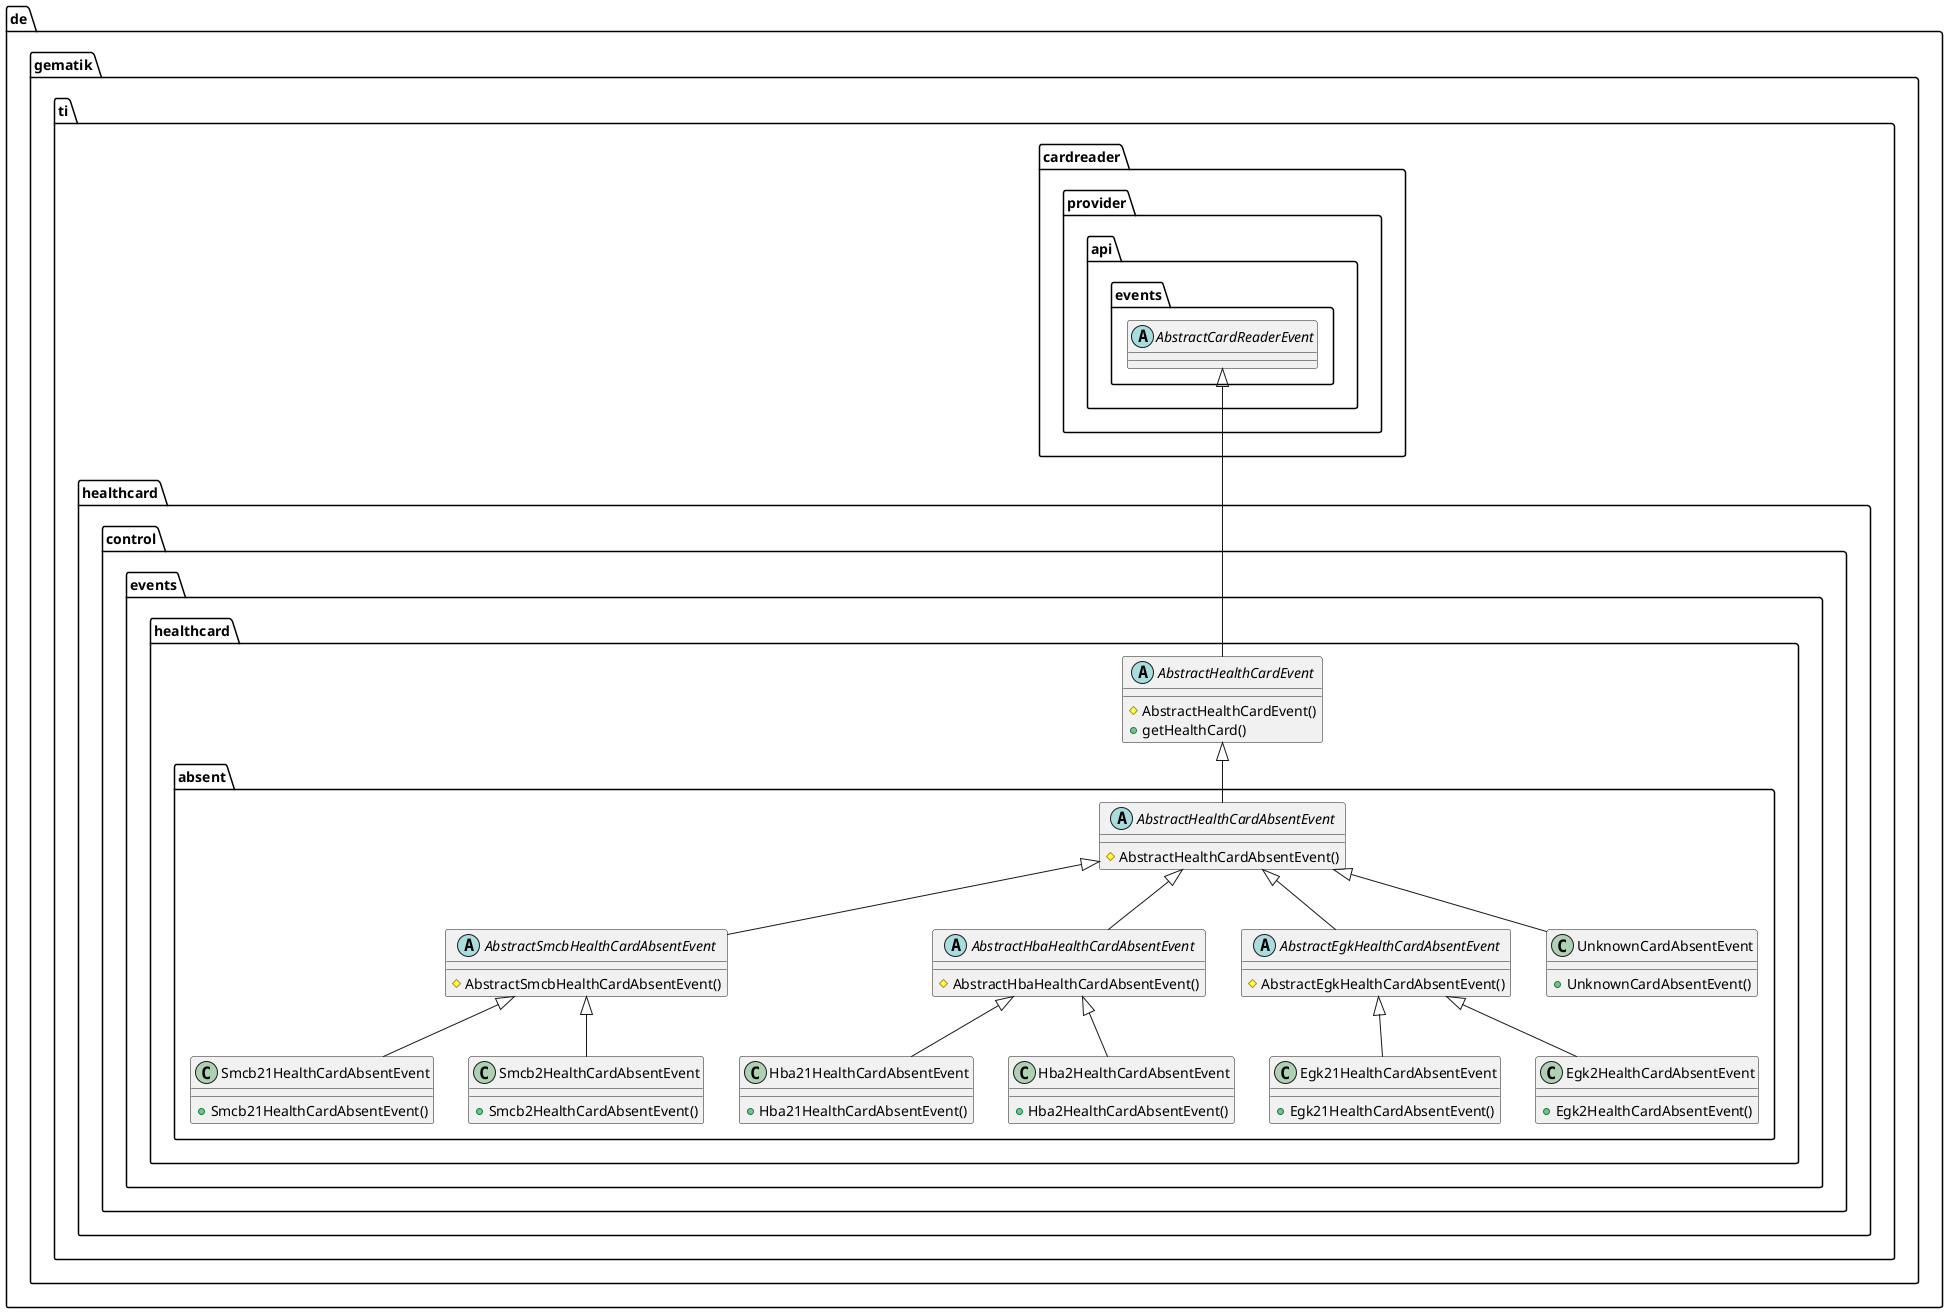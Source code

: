 @startuml

    package de.gematik.ti.healthcard.control.events.healthcard {
      package de.gematik.ti.healthcard.control.events.healthcard.absent {
        abstract class AbstractEgkHealthCardAbsentEvent {
            # AbstractEgkHealthCardAbsentEvent()
        }
      }
    }


    package de.gematik.ti.healthcard.control.events.healthcard {
      package de.gematik.ti.healthcard.control.events.healthcard.absent {
        abstract class AbstractHbaHealthCardAbsentEvent {
            # AbstractHbaHealthCardAbsentEvent()
        }
      }
    }


    package de.gematik.ti.healthcard.control.events.healthcard {
      package de.gematik.ti.healthcard.control.events.healthcard.absent {
        abstract class AbstractHealthCardAbsentEvent {
            # AbstractHealthCardAbsentEvent()
        }
      }
    }


    package de.gematik.ti.healthcard.control.events.healthcard {
      package de.gematik.ti.healthcard.control.events.healthcard.absent {
        abstract class AbstractSmcbHealthCardAbsentEvent {
            # AbstractSmcbHealthCardAbsentEvent()
        }
      }
    }


    package de.gematik.ti.healthcard.control.events.healthcard {
      package de.gematik.ti.healthcard.control.events.healthcard.absent {
        class Egk21HealthCardAbsentEvent {
            + Egk21HealthCardAbsentEvent()
        }
      }
    }


    package de.gematik.ti.healthcard.control.events.healthcard {
      package de.gematik.ti.healthcard.control.events.healthcard.absent {
        class Egk2HealthCardAbsentEvent {
            + Egk2HealthCardAbsentEvent()
        }
      }
    }


    package de.gematik.ti.healthcard.control.events.healthcard {
      package de.gematik.ti.healthcard.control.events.healthcard.absent {
        class Hba21HealthCardAbsentEvent {
            + Hba21HealthCardAbsentEvent()
        }
      }
    }


    package de.gematik.ti.healthcard.control.events.healthcard {
      package de.gematik.ti.healthcard.control.events.healthcard.absent {
        class Hba2HealthCardAbsentEvent {
            + Hba2HealthCardAbsentEvent()
        }
      }
    }


    package de.gematik.ti.healthcard.control.events.healthcard {
      package de.gematik.ti.healthcard.control.events.healthcard.absent {
        class Smcb21HealthCardAbsentEvent {
            + Smcb21HealthCardAbsentEvent()
        }
      }
    }


    package de.gematik.ti.healthcard.control.events.healthcard {
      package de.gematik.ti.healthcard.control.events.healthcard.absent {
        class Smcb2HealthCardAbsentEvent {
            + Smcb2HealthCardAbsentEvent()
        }
      }
    }


    package de.gematik.ti.healthcard.control.events.healthcard {
      package de.gematik.ti.healthcard.control.events.healthcard.absent {
        class UnknownCardAbsentEvent {
            + UnknownCardAbsentEvent()
        }
      }
    }

      package de.gematik.ti.healthcard.control.events.healthcard {
        abstract class AbstractHealthCardEvent {
            # AbstractHealthCardEvent()
            + getHealthCard()
        }
      }

  package de.gematik.ti.cardreader.provider.api.events {
    abstract class AbstractCardReaderEvent {
    }
  }
  
  AbstractHealthCardEvent -up-|> AbstractCardReaderEvent
  AbstractEgkHealthCardAbsentEvent -up-|> AbstractHealthCardAbsentEvent
  AbstractHbaHealthCardAbsentEvent -up-|> AbstractHealthCardAbsentEvent
  AbstractHealthCardAbsentEvent -up-|> AbstractHealthCardEvent
  AbstractSmcbHealthCardAbsentEvent -up-|> AbstractHealthCardAbsentEvent
  Egk21HealthCardAbsentEvent -up-|> AbstractEgkHealthCardAbsentEvent
  Egk2HealthCardAbsentEvent -up-|> AbstractEgkHealthCardAbsentEvent
  Hba21HealthCardAbsentEvent -up-|> AbstractHbaHealthCardAbsentEvent
  Hba2HealthCardAbsentEvent -up-|> AbstractHbaHealthCardAbsentEvent
  Smcb21HealthCardAbsentEvent -up-|> AbstractSmcbHealthCardAbsentEvent
  Smcb2HealthCardAbsentEvent -up-|> AbstractSmcbHealthCardAbsentEvent
  UnknownCardAbsentEvent -up-|> AbstractHealthCardAbsentEvent


@enduml
